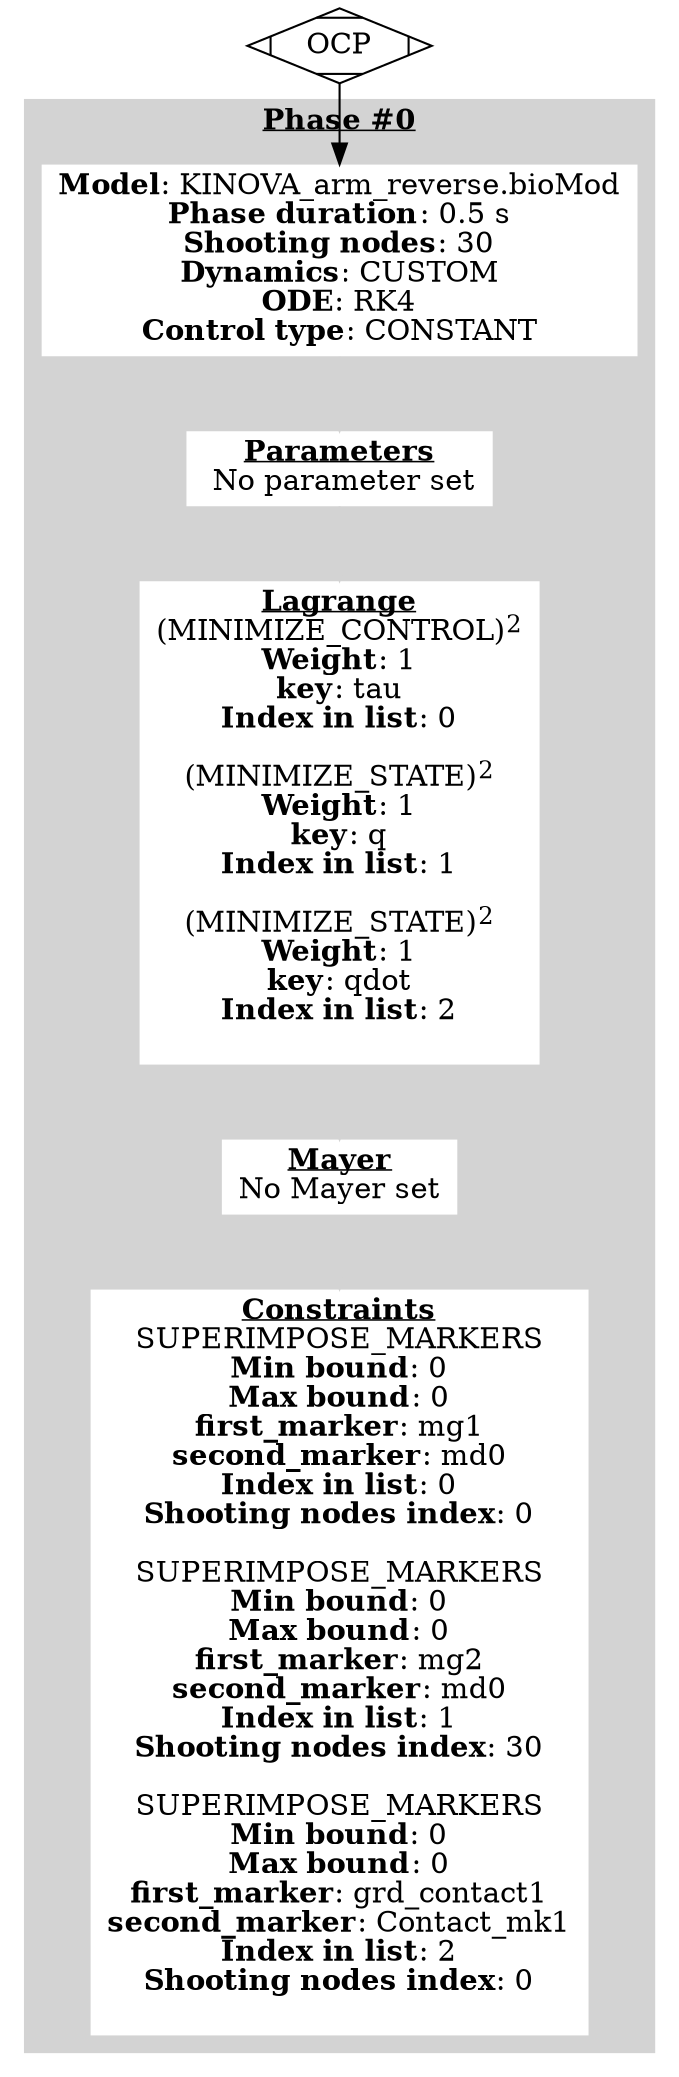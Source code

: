 digraph ocp_graph {
	node [shape=plaintext]
	OCP [shape=Mdiamond]
	subgraph cluster_0 {
		node [color=white style=filled]
		color=lightgrey style=filled
		label=<<u><b>Phase #0</b></u>>
		nlp_node_0 [label=<<b>Model</b>: KINOVA_arm_reverse.bioMod<br/><b>Phase duration</b>: 0.5 s<br/><b>Shooting nodes</b>: 30<br/><b>Dynamics</b>: CUSTOM<br/><b>ODE</b>: RK4<br/><b>Control type</b>: CONSTANT>]
		param_00 [label=<<u><b>Parameters</b></u><br/> No parameter set>]
		lagrange_0 [label=<<u><b>Lagrange</b></u><br/>(MINIMIZE_CONTROL)<sup>2</sup><br/><b>Weight</b>: 1<br/><b>key</b>: tau<br/><b>Index in list</b>: 0<br/><br/>(MINIMIZE_STATE)<sup>2</sup><br/><b>Weight</b>: 1<br/><b>key</b>: q<br/><b>Index in list</b>: 1<br/><br/>(MINIMIZE_STATE)<sup>2</sup><br/><b>Weight</b>: 1<br/><b>key</b>: qdot<br/><b>Index in list</b>: 2<br/><br/>>]
		mayer_node_0 [label=<<u><b>Mayer</b></u><br/>No Mayer set>]
		constraints_node_0 [label=<<u><b>Constraints</b></u><br/>SUPERIMPOSE_MARKERS<br/><b>Min bound</b>: 0<br/><b>Max bound</b>: 0<br/><b>first_marker</b>: mg1<br/><b>second_marker</b>: md0<br/><b>Index in list</b>: 0<br/><b>Shooting nodes index</b>: 0<br/><br/>SUPERIMPOSE_MARKERS<br/><b>Min bound</b>: 0<br/><b>Max bound</b>: 0<br/><b>first_marker</b>: mg2<br/><b>second_marker</b>: md0<br/><b>Index in list</b>: 1<br/><b>Shooting nodes index</b>: 30<br/><br/>SUPERIMPOSE_MARKERS<br/><b>Min bound</b>: 0<br/><b>Max bound</b>: 0<br/><b>first_marker</b>: grd_contact1<br/><b>second_marker</b>: Contact_mk1<br/><b>Index in list</b>: 2<br/><b>Shooting nodes index</b>: 0<br/><br/>>]
	}
	OCP -> nlp_node_0
	nlp_node_0 -> param_00 [color=lightgrey]
	param_00 -> lagrange_0 [color=lightgrey]
	lagrange_0 -> mayer_node_0 [color=lightgrey]
	mayer_node_0 -> constraints_node_0 [color=lightgrey]
	subgraph cluster_phase_transitions {
		node [color=grey style=filled]
		color=invis style=""
		label=<<u><b>Phase transitions</b></u>>
	}
}

